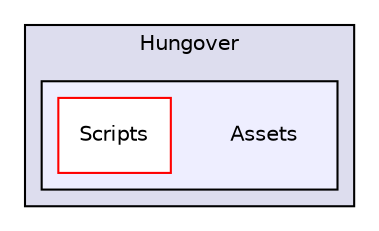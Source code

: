 digraph "Hungover/Assets" {
  compound=true
  node [ fontsize="10", fontname="Helvetica"];
  edge [ labelfontsize="10", labelfontname="Helvetica"];
  subgraph clusterdir_0ead07afe371a64cbace6e268b984957 {
    graph [ bgcolor="#ddddee", pencolor="black", label="Hungover" fontname="Helvetica", fontsize="10", URL="dir_0ead07afe371a64cbace6e268b984957.html"]
  subgraph clusterdir_59585c5070883ae41b03f9c7bfdbd723 {
    graph [ bgcolor="#eeeeff", pencolor="black", label="" URL="dir_59585c5070883ae41b03f9c7bfdbd723.html"];
    dir_59585c5070883ae41b03f9c7bfdbd723 [shape=plaintext label="Assets"];
    dir_60bf122dafe45b4fe320899b61bf6946 [shape=box label="Scripts" color="red" fillcolor="white" style="filled" URL="dir_60bf122dafe45b4fe320899b61bf6946.html"];
  }
  }
}
